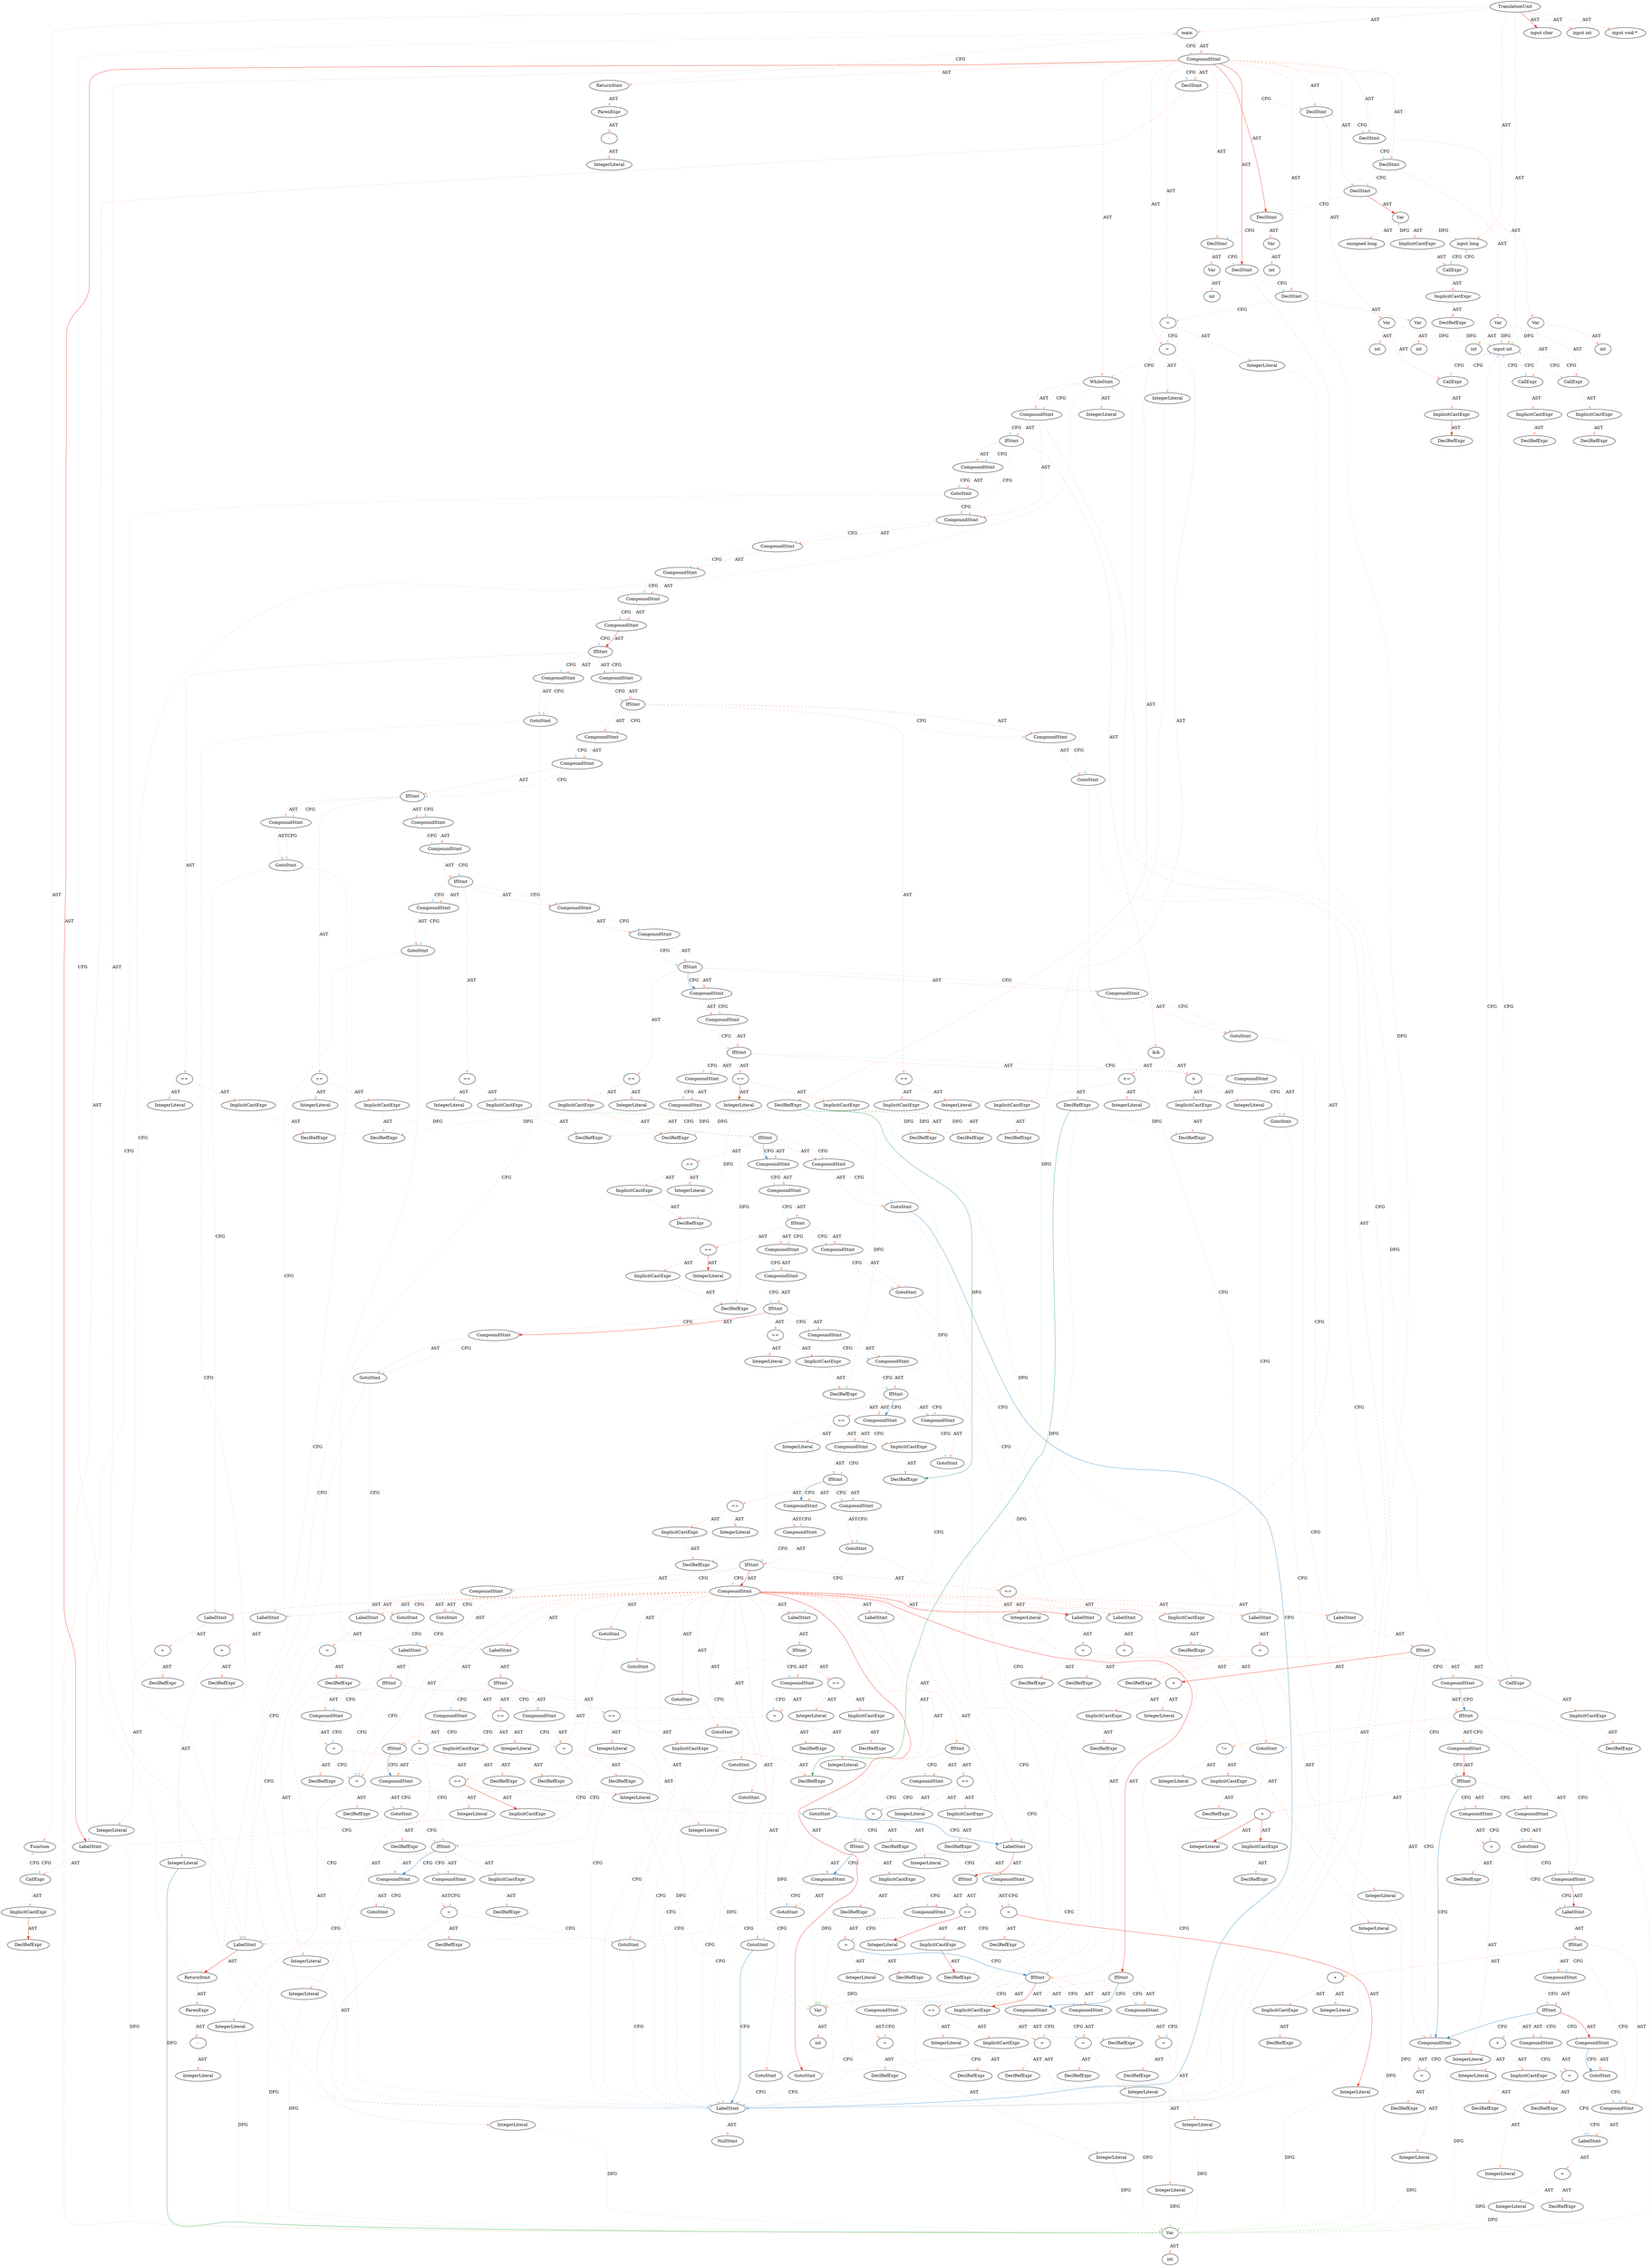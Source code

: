 digraph "" {
	node [label="\N"];
	0	[label=TranslationUnit];
	1	[label=Function];
	0 -> 1	[key=0,
		color=3,
		colorscheme=reds8,
		label=AST,
		style=dashed];
	2	[label="input char "];
	0 -> 2	[key=0,
		color=6,
		colorscheme=reds8,
		label=AST,
		style=solid];
	3	[label="input int "];
	0 -> 3	[key=0,
		color=3,
		colorscheme=reds8,
		label=AST,
		style=dashed];
	4	[label="input long "];
	0 -> 4	[key=0,
		color=3,
		colorscheme=reds8,
		label=AST,
		style=dashed];
	5	[label="input void * "];
	0 -> 5	[key=0,
		color=3,
		colorscheme=reds8,
		label=AST,
		style=dashed];
	6	[label="input int "];
	0 -> 6	[key=0,
		color=3,
		colorscheme=reds8,
		label=AST,
		style=dashed];
	7	[label=main];
	0 -> 7	[key=0,
		color=3,
		colorscheme=reds8,
		label=AST,
		style=dashed];
	386	[label=CallExpr];
	1 -> 386	[key=0,
		color=3,
		colorscheme=blues8,
		label=CFG,
		style=dashed];
	34	[label=CallExpr];
	4 -> 34	[key=0,
		color=3,
		colorscheme=blues8,
		label=CFG,
		style=dashed];
	15	[label=CallExpr];
	6 -> 15	[key=0,
		color=3,
		colorscheme=blues8,
		label=CFG,
		style=dashed];
	21	[label=CallExpr];
	6 -> 21	[key=0,
		color=3,
		colorscheme=blues8,
		label=CFG,
		style=dashed];
	27	[label=CallExpr];
	6 -> 27	[key=0,
		color=3,
		colorscheme=blues8,
		label=CFG,
		style=dashed];
	289	[label=CallExpr];
	6 -> 289	[key=0,
		color=3,
		colorscheme=blues8,
		label=CFG,
		style=dashed];
	8	[label=CompoundStmt];
	7 -> 8	[key=0,
		color=3,
		colorscheme=reds8,
		label=AST,
		style=dashed];
	7 -> 8	[key=1,
		color=3,
		colorscheme=blues8,
		label=CFG,
		style=dashed];
	9	[label=DeclStmt];
	8 -> 9	[key=0,
		color=3,
		colorscheme=reds8,
		label=AST,
		style=dashed];
	8 -> 9	[key=1,
		color=3,
		colorscheme=blues8,
		label=CFG,
		style=dashed];
	12	[label=DeclStmt];
	8 -> 12	[key=0,
		color=3,
		colorscheme=reds8,
		label=AST,
		style=dashed];
	18	[label=DeclStmt];
	8 -> 18	[key=0,
		color=3,
		colorscheme=reds8,
		label=AST,
		style=dashed];
	24	[label=DeclStmt];
	8 -> 24	[key=0,
		color=3,
		colorscheme=reds8,
		label=AST,
		style=dashed];
	30	[label=DeclStmt];
	8 -> 30	[key=0,
		color=3,
		colorscheme=reds8,
		label=AST,
		style=dashed];
	37	[label=DeclStmt];
	8 -> 37	[key=0,
		color=6,
		colorscheme=reds8,
		label=AST,
		style=solid];
	40	[label=DeclStmt];
	8 -> 40	[key=0,
		color=3,
		colorscheme=reds8,
		label=AST,
		style=dashed];
	43	[label=DeclStmt];
	8 -> 43	[key=0,
		color=6,
		colorscheme=reds8,
		label=AST,
		style=solid];
	46	[label=DeclStmt];
	8 -> 46	[key=0,
		color=3,
		colorscheme=reds8,
		label=AST,
		style=dashed];
	49	[label="="];
	8 -> 49	[key=0,
		color=3,
		colorscheme=reds8,
		label=AST,
		style=dashed];
	52	[label="="];
	8 -> 52	[key=0,
		color=3,
		colorscheme=reds8,
		label=AST,
		style=dashed];
	55	[label=WhileStmt];
	8 -> 55	[key=0,
		color=3,
		colorscheme=reds8,
		label=AST,
		style=dashed];
	380	[label=LabelStmt];
	8 -> 380	[key=0,
		color=3,
		colorscheme=reds8,
		label=AST,
		style=dashed];
	385	[label=LabelStmt];
	8 -> 385	[key=0,
		color=6,
		colorscheme=reds8,
		label=AST,
		style=solid];
	389	[label=ReturnStmt];
	8 -> 389	[key=0,
		color=3,
		colorscheme=reds8,
		label=AST,
		style=dashed];
	10	[label=Var];
	9 -> 10	[key=0,
		color=3,
		colorscheme=reds8,
		label=AST,
		style=dashed];
	9 -> 12	[key=0,
		color=3,
		colorscheme=blues8,
		label=CFG,
		style=dashed];
	11	[label=int];
	10 -> 11	[key=0,
		color=3,
		colorscheme=reds8,
		label=AST,
		style=dashed];
	13	[label=Var];
	12 -> 13	[key=0,
		color=3,
		colorscheme=reds8,
		label=AST,
		style=dashed];
	12 -> 18	[key=0,
		color=3,
		colorscheme=blues8,
		label=CFG,
		style=dashed];
	208	[label=DeclRefExpr];
	12 -> 208	[key=0,
		color=3,
		colorscheme=greens8,
		label=DFG,
		style=dashed];
	13 -> 6	[key=0,
		color=3,
		colorscheme=greens8,
		label=DFG,
		style=dashed];
	14	[label=int];
	13 -> 14	[key=0,
		color=3,
		colorscheme=reds8,
		label=AST,
		style=dashed];
	13 -> 15	[key=0,
		color=3,
		colorscheme=reds8,
		label=AST,
		style=dashed];
	15 -> 6	[key=0,
		color=3,
		colorscheme=blues8,
		label=CFG,
		style=dashed];
	16	[label=ImplicitCastExpr];
	15 -> 16	[key=0,
		color=3,
		colorscheme=reds8,
		label=AST,
		style=dashed];
	17	[label=DeclRefExpr];
	16 -> 17	[key=0,
		color=6,
		colorscheme=reds8,
		label=AST,
		style=solid];
	19	[label=Var];
	18 -> 19	[key=0,
		color=3,
		colorscheme=reds8,
		label=AST,
		style=dashed];
	18 -> 24	[key=0,
		color=3,
		colorscheme=blues8,
		label=CFG,
		style=dashed];
	19 -> 6	[key=0,
		color=3,
		colorscheme=greens8,
		label=DFG,
		style=dashed];
	20	[label=int];
	19 -> 20	[key=0,
		color=3,
		colorscheme=reds8,
		label=AST,
		style=dashed];
	19 -> 21	[key=0,
		color=3,
		colorscheme=reds8,
		label=AST,
		style=dashed];
	21 -> 6	[key=0,
		color=3,
		colorscheme=blues8,
		label=CFG,
		style=dashed];
	22	[label=ImplicitCastExpr];
	21 -> 22	[key=0,
		color=3,
		colorscheme=reds8,
		label=AST,
		style=dashed];
	23	[label=DeclRefExpr];
	22 -> 23	[key=0,
		color=3,
		colorscheme=reds8,
		label=AST,
		style=dashed];
	25	[label=Var];
	24 -> 25	[key=0,
		color=3,
		colorscheme=reds8,
		label=AST,
		style=dashed];
	24 -> 30	[key=0,
		color=3,
		colorscheme=blues8,
		label=CFG,
		style=dashed];
	25 -> 6	[key=0,
		color=3,
		colorscheme=greens8,
		label=DFG,
		style=dashed];
	26	[label=int];
	25 -> 26	[key=0,
		color=3,
		colorscheme=reds8,
		label=AST,
		style=dashed];
	25 -> 27	[key=0,
		color=3,
		colorscheme=reds8,
		label=AST,
		style=dashed];
	27 -> 6	[key=0,
		color=3,
		colorscheme=blues8,
		label=CFG,
		style=dashed];
	28	[label=ImplicitCastExpr];
	27 -> 28	[key=0,
		color=3,
		colorscheme=reds8,
		label=AST,
		style=dashed];
	29	[label=DeclRefExpr];
	28 -> 29	[key=0,
		color=3,
		colorscheme=reds8,
		label=AST,
		style=dashed];
	31	[label=Var];
	30 -> 31	[key=0,
		color=6,
		colorscheme=reds8,
		label=AST,
		style=solid];
	30 -> 37	[key=0,
		color=3,
		colorscheme=blues8,
		label=CFG,
		style=dashed];
	31 -> 4	[key=0,
		color=3,
		colorscheme=greens8,
		label=DFG,
		style=dashed];
	32	[label="unsigned long"];
	31 -> 32	[key=0,
		color=3,
		colorscheme=reds8,
		label=AST,
		style=dashed];
	33	[label=ImplicitCastExpr];
	31 -> 33	[key=0,
		color=3,
		colorscheme=reds8,
		label=AST,
		style=dashed];
	33 -> 31	[key=0,
		color=3,
		colorscheme=greens8,
		label=DFG,
		style=dashed];
	33 -> 34	[key=0,
		color=3,
		colorscheme=reds8,
		label=AST,
		style=dashed];
	34 -> 4	[key=0,
		color=3,
		colorscheme=blues8,
		label=CFG,
		style=dashed];
	35	[label=ImplicitCastExpr];
	34 -> 35	[key=0,
		color=3,
		colorscheme=reds8,
		label=AST,
		style=dashed];
	36	[label=DeclRefExpr];
	35 -> 36	[key=0,
		color=3,
		colorscheme=reds8,
		label=AST,
		style=dashed];
	38	[label=Var];
	37 -> 38	[key=0,
		color=3,
		colorscheme=reds8,
		label=AST,
		style=dashed];
	37 -> 40	[key=0,
		color=3,
		colorscheme=blues8,
		label=CFG,
		style=dashed];
	39	[label=int];
	38 -> 39	[key=0,
		color=3,
		colorscheme=reds8,
		label=AST,
		style=dashed];
	41	[label=Var];
	40 -> 41	[key=0,
		color=3,
		colorscheme=reds8,
		label=AST,
		style=dashed];
	40 -> 43	[key=0,
		color=3,
		colorscheme=blues8,
		label=CFG,
		style=dashed];
	42	[label=int];
	41 -> 42	[key=0,
		color=3,
		colorscheme=reds8,
		label=AST,
		style=dashed];
	44	[label=Var];
	43 -> 44	[key=0,
		color=3,
		colorscheme=reds8,
		label=AST,
		style=dashed];
	43 -> 46	[key=0,
		color=3,
		colorscheme=blues8,
		label=CFG,
		style=dashed];
	45	[label=int];
	44 -> 45	[key=0,
		color=3,
		colorscheme=reds8,
		label=AST,
		style=dashed];
	47	[label=Var];
	46 -> 47	[key=0,
		color=3,
		colorscheme=reds8,
		label=AST,
		style=dashed];
	46 -> 49	[key=0,
		color=3,
		colorscheme=blues8,
		label=CFG,
		style=dashed];
	47 -> 6	[key=0,
		color=3,
		colorscheme=greens8,
		label=DFG,
		style=dashed];
	48	[label=int];
	47 -> 48	[key=0,
		color=3,
		colorscheme=reds8,
		label=AST,
		style=dashed];
	50	[label=DeclRefExpr];
	49 -> 50	[key=0,
		color=3,
		colorscheme=reds8,
		label=AST,
		style=dashed];
	51	[label=IntegerLiteral];
	49 -> 51	[key=0,
		color=3,
		colorscheme=reds8,
		label=AST,
		style=dashed];
	49 -> 52	[key=0,
		color=3,
		colorscheme=blues8,
		label=CFG,
		style=dashed];
	62	[label=DeclRefExpr];
	50 -> 62	[key=0,
		color=3,
		colorscheme=greens8,
		label=DFG,
		style=dashed];
	78	[label=DeclRefExpr];
	50 -> 78	[key=0,
		color=3,
		colorscheme=greens8,
		label=DFG,
		style=dashed];
	86	[label=DeclRefExpr];
	50 -> 86	[key=0,
		color=3,
		colorscheme=greens8,
		label=DFG,
		style=dashed];
	95	[label=DeclRefExpr];
	50 -> 95	[key=0,
		color=3,
		colorscheme=greens8,
		label=DFG,
		style=dashed];
	104	[label=DeclRefExpr];
	50 -> 104	[key=0,
		color=3,
		colorscheme=greens8,
		label=DFG,
		style=dashed];
	113	[label=DeclRefExpr];
	50 -> 113	[key=0,
		color=3,
		colorscheme=greens8,
		label=DFG,
		style=dashed];
	122	[label=DeclRefExpr];
	50 -> 122	[key=0,
		color=3,
		colorscheme=greens8,
		label=DFG,
		style=dashed];
	131	[label=DeclRefExpr];
	50 -> 131	[key=0,
		color=3,
		colorscheme=greens8,
		label=DFG,
		style=dashed];
	140	[label=DeclRefExpr];
	50 -> 140	[key=0,
		color=3,
		colorscheme=greens8,
		label=DFG,
		style=dashed];
	149	[label=DeclRefExpr];
	50 -> 149	[key=0,
		color=3,
		colorscheme=greens8,
		label=DFG,
		style=dashed];
	158	[label=DeclRefExpr];
	50 -> 158	[key=0,
		color=6,
		colorscheme=greens8,
		label=DFG,
		style=solid];
	167	[label=DeclRefExpr];
	50 -> 167	[key=0,
		color=3,
		colorscheme=greens8,
		label=DFG,
		style=dashed];
	176	[label=DeclRefExpr];
	50 -> 176	[key=0,
		color=3,
		colorscheme=greens8,
		label=DFG,
		style=dashed];
	51 -> 10	[key=0,
		color=3,
		colorscheme=greens8,
		label=DFG,
		style=dashed];
	53	[label=DeclRefExpr];
	52 -> 53	[key=0,
		color=3,
		colorscheme=reds8,
		label=AST,
		style=dashed];
	54	[label=IntegerLiteral];
	52 -> 54	[key=0,
		color=3,
		colorscheme=reds8,
		label=AST,
		style=dashed];
	52 -> 55	[key=0,
		color=3,
		colorscheme=blues8,
		label=CFG,
		style=dashed];
	66	[label=DeclRefExpr];
	53 -> 66	[key=0,
		color=3,
		colorscheme=greens8,
		label=DFG,
		style=dashed];
	186	[label=DeclRefExpr];
	53 -> 186	[key=0,
		color=6,
		colorscheme=greens8,
		label=DFG,
		style=solid];
	200	[label=DeclRefExpr];
	53 -> 200	[key=0,
		color=3,
		colorscheme=greens8,
		label=DFG,
		style=dashed];
	54 -> 44	[key=0,
		color=3,
		colorscheme=greens8,
		label=DFG,
		style=dashed];
	56	[label=IntegerLiteral];
	55 -> 56	[key=0,
		color=3,
		colorscheme=reds8,
		label=AST,
		style=dashed];
	57	[label=CompoundStmt];
	55 -> 57	[key=0,
		color=3,
		colorscheme=reds8,
		label=AST,
		style=dashed];
	55 -> 57	[key=1,
		color=3,
		colorscheme=blues8,
		label=CFG,
		style=dashed];
	55 -> 380	[key=0,
		color=3,
		colorscheme=blues8,
		label=CFG,
		style=dashed];
	58	[label=IfStmt];
	57 -> 58	[key=0,
		color=3,
		colorscheme=reds8,
		label=AST,
		style=dashed];
	57 -> 58	[key=1,
		color=3,
		colorscheme=blues8,
		label=CFG,
		style=dashed];
	70	[label=CompoundStmt];
	57 -> 70	[key=0,
		color=3,
		colorscheme=reds8,
		label=AST,
		style=dashed];
	378	[label=LabelStmt];
	57 -> 378	[key=0,
		color=3,
		colorscheme=reds8,
		label=AST,
		style=dashed];
	59	[label="&&"];
	58 -> 59	[key=0,
		color=3,
		colorscheme=reds8,
		label=AST,
		style=dashed];
	68	[label=CompoundStmt];
	58 -> 68	[key=0,
		color=3,
		colorscheme=reds8,
		label=AST,
		style=dashed];
	58 -> 68	[key=1,
		color=3,
		colorscheme=blues8,
		label=CFG,
		style=dashed];
	58 -> 70	[key=0,
		color=3,
		colorscheme=blues8,
		label=CFG,
		style=dashed];
	60	[label="<="];
	59 -> 60	[key=0,
		color=3,
		colorscheme=reds8,
		label=AST,
		style=dashed];
	64	[label=">"];
	59 -> 64	[key=0,
		color=3,
		colorscheme=reds8,
		label=AST,
		style=dashed];
	61	[label=ImplicitCastExpr];
	60 -> 61	[key=0,
		color=3,
		colorscheme=reds8,
		label=AST,
		style=dashed];
	63	[label=IntegerLiteral];
	60 -> 63	[key=0,
		color=3,
		colorscheme=reds8,
		label=AST,
		style=dashed];
	61 -> 62	[key=0,
		color=3,
		colorscheme=reds8,
		label=AST,
		style=dashed];
	65	[label=ImplicitCastExpr];
	64 -> 65	[key=0,
		color=3,
		colorscheme=reds8,
		label=AST,
		style=dashed];
	67	[label=IntegerLiteral];
	64 -> 67	[key=0,
		color=3,
		colorscheme=reds8,
		label=AST,
		style=dashed];
	65 -> 66	[key=0,
		color=3,
		colorscheme=reds8,
		label=AST,
		style=dashed];
	69	[label=GotoStmt];
	68 -> 69	[key=0,
		color=3,
		colorscheme=reds8,
		label=AST,
		style=dashed];
	68 -> 69	[key=1,
		color=3,
		colorscheme=blues8,
		label=CFG,
		style=dashed];
	69 -> 70	[key=0,
		color=3,
		colorscheme=blues8,
		label=CFG,
		style=dashed];
	69 -> 385	[key=0,
		color=3,
		colorscheme=blues8,
		label=CFG,
		style=dashed];
	71	[label=CompoundStmt];
	70 -> 71	[key=0,
		color=3,
		colorscheme=reds8,
		label=AST,
		style=dashed];
	70 -> 71	[key=1,
		color=3,
		colorscheme=blues8,
		label=CFG,
		style=dashed];
	72	[label=CompoundStmt];
	71 -> 72	[key=0,
		color=3,
		colorscheme=reds8,
		label=AST,
		style=dashed];
	71 -> 72	[key=1,
		color=3,
		colorscheme=blues8,
		label=CFG,
		style=dashed];
	73	[label=CompoundStmt];
	72 -> 73	[key=0,
		color=3,
		colorscheme=reds8,
		label=AST,
		style=dashed];
	72 -> 73	[key=1,
		color=3,
		colorscheme=blues8,
		label=CFG,
		style=dashed];
	74	[label=CompoundStmt];
	73 -> 74	[key=0,
		color=3,
		colorscheme=reds8,
		label=AST,
		style=dashed];
	73 -> 74	[key=1,
		color=3,
		colorscheme=blues8,
		label=CFG,
		style=dashed];
	75	[label=IfStmt];
	74 -> 75	[key=0,
		color=6,
		colorscheme=reds8,
		label=AST,
		style=solid];
	74 -> 75	[key=1,
		color=3,
		colorscheme=blues8,
		label=CFG,
		style=dashed];
	76	[label="=="];
	75 -> 76	[key=0,
		color=3,
		colorscheme=reds8,
		label=AST,
		style=dashed];
	80	[label=CompoundStmt];
	75 -> 80	[key=0,
		color=3,
		colorscheme=reds8,
		label=AST,
		style=dashed];
	75 -> 80	[key=1,
		color=3,
		colorscheme=blues8,
		label=CFG,
		style=dashed];
	82	[label=CompoundStmt];
	75 -> 82	[key=0,
		color=3,
		colorscheme=reds8,
		label=AST,
		style=dashed];
	75 -> 82	[key=1,
		color=3,
		colorscheme=blues8,
		label=CFG,
		style=dashed];
	77	[label=ImplicitCastExpr];
	76 -> 77	[key=0,
		color=3,
		colorscheme=reds8,
		label=AST,
		style=dashed];
	79	[label=IntegerLiteral];
	76 -> 79	[key=0,
		color=3,
		colorscheme=reds8,
		label=AST,
		style=dashed];
	77 -> 78	[key=0,
		color=3,
		colorscheme=reds8,
		label=AST,
		style=dashed];
	81	[label=GotoStmt];
	80 -> 81	[key=0,
		color=3,
		colorscheme=reds8,
		label=AST,
		style=dashed];
	80 -> 81	[key=1,
		color=3,
		colorscheme=blues8,
		label=CFG,
		style=dashed];
	182	[label=LabelStmt];
	81 -> 182	[key=0,
		color=3,
		colorscheme=blues8,
		label=CFG,
		style=dashed];
	81 -> 378	[key=0,
		color=3,
		colorscheme=blues8,
		label=CFG,
		style=dashed];
	83	[label=IfStmt];
	82 -> 83	[key=0,
		color=3,
		colorscheme=reds8,
		label=AST,
		style=dashed];
	82 -> 83	[key=1,
		color=3,
		colorscheme=blues8,
		label=CFG,
		style=dashed];
	84	[label="=="];
	83 -> 84	[key=0,
		color=3,
		colorscheme=reds8,
		label=AST,
		style=dashed];
	88	[label=CompoundStmt];
	83 -> 88	[key=0,
		color=3,
		colorscheme=reds8,
		label=AST,
		style=dashed];
	83 -> 88	[key=1,
		color=3,
		colorscheme=blues8,
		label=CFG,
		style=dashed];
	90	[label=CompoundStmt];
	83 -> 90	[key=0,
		color=3,
		colorscheme=reds8,
		label=AST,
		style=dashed];
	83 -> 90	[key=1,
		color=3,
		colorscheme=blues8,
		label=CFG,
		style=dashed];
	85	[label=ImplicitCastExpr];
	84 -> 85	[key=0,
		color=3,
		colorscheme=reds8,
		label=AST,
		style=dashed];
	87	[label=IntegerLiteral];
	84 -> 87	[key=0,
		color=3,
		colorscheme=reds8,
		label=AST,
		style=dashed];
	85 -> 86	[key=0,
		color=3,
		colorscheme=reds8,
		label=AST,
		style=dashed];
	89	[label=GotoStmt];
	88 -> 89	[key=0,
		color=3,
		colorscheme=reds8,
		label=AST,
		style=dashed];
	88 -> 89	[key=1,
		color=3,
		colorscheme=blues8,
		label=CFG,
		style=dashed];
	196	[label=LabelStmt];
	89 -> 196	[key=0,
		color=3,
		colorscheme=blues8,
		label=CFG,
		style=dashed];
	89 -> 378	[key=0,
		color=3,
		colorscheme=blues8,
		label=CFG,
		style=dashed];
	91	[label=CompoundStmt];
	90 -> 91	[key=0,
		color=3,
		colorscheme=reds8,
		label=AST,
		style=dashed];
	90 -> 91	[key=1,
		color=3,
		colorscheme=blues8,
		label=CFG,
		style=dashed];
	92	[label=IfStmt];
	91 -> 92	[key=0,
		color=3,
		colorscheme=reds8,
		label=AST,
		style=dashed];
	91 -> 92	[key=1,
		color=3,
		colorscheme=blues8,
		label=CFG,
		style=dashed];
	93	[label="=="];
	92 -> 93	[key=0,
		color=3,
		colorscheme=reds8,
		label=AST,
		style=dashed];
	97	[label=CompoundStmt];
	92 -> 97	[key=0,
		color=3,
		colorscheme=reds8,
		label=AST,
		style=dashed];
	92 -> 97	[key=1,
		color=3,
		colorscheme=blues8,
		label=CFG,
		style=dashed];
	99	[label=CompoundStmt];
	92 -> 99	[key=0,
		color=3,
		colorscheme=reds8,
		label=AST,
		style=dashed];
	92 -> 99	[key=1,
		color=3,
		colorscheme=blues8,
		label=CFG,
		style=dashed];
	94	[label=ImplicitCastExpr];
	93 -> 94	[key=0,
		color=3,
		colorscheme=reds8,
		label=AST,
		style=dashed];
	96	[label=IntegerLiteral];
	93 -> 96	[key=0,
		color=3,
		colorscheme=reds8,
		label=AST,
		style=dashed];
	94 -> 95	[key=0,
		color=3,
		colorscheme=reds8,
		label=AST,
		style=dashed];
	98	[label=GotoStmt];
	97 -> 98	[key=0,
		color=3,
		colorscheme=reds8,
		label=AST,
		style=dashed];
	97 -> 98	[key=1,
		color=3,
		colorscheme=blues8,
		label=CFG,
		style=dashed];
	218	[label=LabelStmt];
	98 -> 218	[key=0,
		color=3,
		colorscheme=blues8,
		label=CFG,
		style=dashed];
	98 -> 378	[key=0,
		color=3,
		colorscheme=blues8,
		label=CFG,
		style=dashed];
	100	[label=CompoundStmt];
	99 -> 100	[key=0,
		color=3,
		colorscheme=reds8,
		label=AST,
		style=dashed];
	99 -> 100	[key=1,
		color=3,
		colorscheme=blues8,
		label=CFG,
		style=dashed];
	101	[label=IfStmt];
	100 -> 101	[key=0,
		color=3,
		colorscheme=reds8,
		label=AST,
		style=dashed];
	100 -> 101	[key=1,
		color=3,
		colorscheme=blues8,
		label=CFG,
		style=dashed];
	102	[label="=="];
	101 -> 102	[key=0,
		color=3,
		colorscheme=reds8,
		label=AST,
		style=dashed];
	106	[label=CompoundStmt];
	101 -> 106	[key=0,
		color=3,
		colorscheme=reds8,
		label=AST,
		style=dashed];
	101 -> 106	[key=1,
		color=3,
		colorscheme=blues8,
		label=CFG,
		style=dashed];
	108	[label=CompoundStmt];
	101 -> 108	[key=0,
		color=3,
		colorscheme=reds8,
		label=AST,
		style=dashed];
	101 -> 108	[key=1,
		color=3,
		colorscheme=blues8,
		label=CFG,
		style=dashed];
	103	[label=ImplicitCastExpr];
	102 -> 103	[key=0,
		color=3,
		colorscheme=reds8,
		label=AST,
		style=dashed];
	105	[label=IntegerLiteral];
	102 -> 105	[key=0,
		color=3,
		colorscheme=reds8,
		label=AST,
		style=dashed];
	103 -> 104	[key=0,
		color=3,
		colorscheme=reds8,
		label=AST,
		style=dashed];
	107	[label=GotoStmt];
	106 -> 107	[key=0,
		color=3,
		colorscheme=reds8,
		label=AST,
		style=dashed];
	106 -> 107	[key=1,
		color=3,
		colorscheme=blues8,
		label=CFG,
		style=dashed];
	223	[label=LabelStmt];
	107 -> 223	[key=0,
		color=3,
		colorscheme=blues8,
		label=CFG,
		style=dashed];
	107 -> 378	[key=0,
		color=3,
		colorscheme=blues8,
		label=CFG,
		style=dashed];
	109	[label=CompoundStmt];
	108 -> 109	[key=0,
		color=3,
		colorscheme=reds8,
		label=AST,
		style=dashed];
	108 -> 109	[key=1,
		color=3,
		colorscheme=blues8,
		label=CFG,
		style=dashed];
	110	[label=IfStmt];
	109 -> 110	[key=0,
		color=3,
		colorscheme=reds8,
		label=AST,
		style=dashed];
	109 -> 110	[key=1,
		color=3,
		colorscheme=blues8,
		label=CFG,
		style=dashed];
	111	[label="=="];
	110 -> 111	[key=0,
		color=3,
		colorscheme=reds8,
		label=AST,
		style=dashed];
	115	[label=CompoundStmt];
	110 -> 115	[key=0,
		color=3,
		colorscheme=reds8,
		label=AST,
		style=dashed];
	110 -> 115	[key=1,
		color=3,
		colorscheme=blues8,
		label=CFG,
		style=dashed];
	117	[label=CompoundStmt];
	110 -> 117	[key=0,
		color=3,
		colorscheme=reds8,
		label=AST,
		style=dashed];
	110 -> 117	[key=1,
		color=6,
		colorscheme=blues8,
		label=CFG,
		style=solid];
	112	[label=ImplicitCastExpr];
	111 -> 112	[key=0,
		color=3,
		colorscheme=reds8,
		label=AST,
		style=dashed];
	114	[label=IntegerLiteral];
	111 -> 114	[key=0,
		color=3,
		colorscheme=reds8,
		label=AST,
		style=dashed];
	112 -> 113	[key=0,
		color=3,
		colorscheme=reds8,
		label=AST,
		style=dashed];
	116	[label=GotoStmt];
	115 -> 116	[key=0,
		color=3,
		colorscheme=reds8,
		label=AST,
		style=dashed];
	115 -> 116	[key=1,
		color=3,
		colorscheme=blues8,
		label=CFG,
		style=dashed];
	228	[label=LabelStmt];
	116 -> 228	[key=0,
		color=3,
		colorscheme=blues8,
		label=CFG,
		style=dashed];
	116 -> 378	[key=0,
		color=3,
		colorscheme=blues8,
		label=CFG,
		style=dashed];
	118	[label=CompoundStmt];
	117 -> 118	[key=0,
		color=3,
		colorscheme=reds8,
		label=AST,
		style=dashed];
	117 -> 118	[key=1,
		color=3,
		colorscheme=blues8,
		label=CFG,
		style=dashed];
	119	[label=IfStmt];
	118 -> 119	[key=0,
		color=3,
		colorscheme=reds8,
		label=AST,
		style=dashed];
	118 -> 119	[key=1,
		color=3,
		colorscheme=blues8,
		label=CFG,
		style=dashed];
	120	[label="=="];
	119 -> 120	[key=0,
		color=3,
		colorscheme=reds8,
		label=AST,
		style=dashed];
	124	[label=CompoundStmt];
	119 -> 124	[key=0,
		color=3,
		colorscheme=reds8,
		label=AST,
		style=dashed];
	119 -> 124	[key=1,
		color=3,
		colorscheme=blues8,
		label=CFG,
		style=dashed];
	126	[label=CompoundStmt];
	119 -> 126	[key=0,
		color=3,
		colorscheme=reds8,
		label=AST,
		style=dashed];
	119 -> 126	[key=1,
		color=3,
		colorscheme=blues8,
		label=CFG,
		style=dashed];
	121	[label=ImplicitCastExpr];
	120 -> 121	[key=0,
		color=3,
		colorscheme=reds8,
		label=AST,
		style=dashed];
	123	[label=IntegerLiteral];
	120 -> 123	[key=0,
		color=6,
		colorscheme=reds8,
		label=AST,
		style=solid];
	121 -> 122	[key=0,
		color=3,
		colorscheme=reds8,
		label=AST,
		style=dashed];
	125	[label=GotoStmt];
	124 -> 125	[key=0,
		color=3,
		colorscheme=reds8,
		label=AST,
		style=dashed];
	124 -> 125	[key=1,
		color=3,
		colorscheme=blues8,
		label=CFG,
		style=dashed];
	281	[label=LabelStmt];
	125 -> 281	[key=0,
		color=3,
		colorscheme=blues8,
		label=CFG,
		style=dashed];
	125 -> 378	[key=0,
		color=3,
		colorscheme=blues8,
		label=CFG,
		style=dashed];
	127	[label=CompoundStmt];
	126 -> 127	[key=0,
		color=3,
		colorscheme=reds8,
		label=AST,
		style=dashed];
	126 -> 127	[key=1,
		color=3,
		colorscheme=blues8,
		label=CFG,
		style=dashed];
	128	[label=IfStmt];
	127 -> 128	[key=0,
		color=3,
		colorscheme=reds8,
		label=AST,
		style=dashed];
	127 -> 128	[key=1,
		color=3,
		colorscheme=blues8,
		label=CFG,
		style=dashed];
	129	[label="=="];
	128 -> 129	[key=0,
		color=3,
		colorscheme=reds8,
		label=AST,
		style=dashed];
	133	[label=CompoundStmt];
	128 -> 133	[key=0,
		color=3,
		colorscheme=reds8,
		label=AST,
		style=dashed];
	128 -> 133	[key=1,
		color=3,
		colorscheme=blues8,
		label=CFG,
		style=dashed];
	135	[label=CompoundStmt];
	128 -> 135	[key=0,
		color=3,
		colorscheme=reds8,
		label=AST,
		style=dashed];
	128 -> 135	[key=1,
		color=6,
		colorscheme=blues8,
		label=CFG,
		style=solid];
	130	[label=ImplicitCastExpr];
	129 -> 130	[key=0,
		color=3,
		colorscheme=reds8,
		label=AST,
		style=dashed];
	132	[label=IntegerLiteral];
	129 -> 132	[key=0,
		color=3,
		colorscheme=reds8,
		label=AST,
		style=dashed];
	130 -> 131	[key=0,
		color=3,
		colorscheme=reds8,
		label=AST,
		style=dashed];
	134	[label=GotoStmt];
	133 -> 134	[key=0,
		color=3,
		colorscheme=reds8,
		label=AST,
		style=dashed];
	133 -> 134	[key=1,
		color=3,
		colorscheme=blues8,
		label=CFG,
		style=dashed];
	286	[label=LabelStmt];
	134 -> 286	[key=0,
		color=3,
		colorscheme=blues8,
		label=CFG,
		style=dashed];
	134 -> 378	[key=0,
		color=6,
		colorscheme=blues8,
		label=CFG,
		style=solid];
	136	[label=CompoundStmt];
	135 -> 136	[key=0,
		color=3,
		colorscheme=reds8,
		label=AST,
		style=dashed];
	135 -> 136	[key=1,
		color=3,
		colorscheme=blues8,
		label=CFG,
		style=dashed];
	137	[label=IfStmt];
	136 -> 137	[key=0,
		color=3,
		colorscheme=reds8,
		label=AST,
		style=dashed];
	136 -> 137	[key=1,
		color=3,
		colorscheme=blues8,
		label=CFG,
		style=dashed];
	138	[label="=="];
	137 -> 138	[key=0,
		color=3,
		colorscheme=reds8,
		label=AST,
		style=dashed];
	142	[label=CompoundStmt];
	137 -> 142	[key=0,
		color=3,
		colorscheme=reds8,
		label=AST,
		style=dashed];
	137 -> 142	[key=1,
		color=3,
		colorscheme=blues8,
		label=CFG,
		style=dashed];
	144	[label=CompoundStmt];
	137 -> 144	[key=0,
		color=3,
		colorscheme=reds8,
		label=AST,
		style=dashed];
	137 -> 144	[key=1,
		color=3,
		colorscheme=blues8,
		label=CFG,
		style=dashed];
	139	[label=ImplicitCastExpr];
	138 -> 139	[key=0,
		color=3,
		colorscheme=reds8,
		label=AST,
		style=dashed];
	141	[label=IntegerLiteral];
	138 -> 141	[key=0,
		color=6,
		colorscheme=reds8,
		label=AST,
		style=solid];
	139 -> 140	[key=0,
		color=3,
		colorscheme=reds8,
		label=AST,
		style=dashed];
	143	[label=GotoStmt];
	142 -> 143	[key=0,
		color=3,
		colorscheme=reds8,
		label=AST,
		style=dashed];
	142 -> 143	[key=1,
		color=3,
		colorscheme=blues8,
		label=CFG,
		style=dashed];
	306	[label=LabelStmt];
	143 -> 306	[key=0,
		color=3,
		colorscheme=blues8,
		label=CFG,
		style=dashed];
	143 -> 378	[key=0,
		color=3,
		colorscheme=blues8,
		label=CFG,
		style=dashed];
	145	[label=CompoundStmt];
	144 -> 145	[key=0,
		color=3,
		colorscheme=reds8,
		label=AST,
		style=dashed];
	144 -> 145	[key=1,
		color=3,
		colorscheme=blues8,
		label=CFG,
		style=dashed];
	146	[label=IfStmt];
	145 -> 146	[key=0,
		color=3,
		colorscheme=reds8,
		label=AST,
		style=dashed];
	145 -> 146	[key=1,
		color=3,
		colorscheme=blues8,
		label=CFG,
		style=dashed];
	147	[label="=="];
	146 -> 147	[key=0,
		color=3,
		colorscheme=reds8,
		label=AST,
		style=dashed];
	151	[label=CompoundStmt];
	146 -> 151	[key=0,
		color=6,
		colorscheme=reds8,
		label=AST,
		style=solid];
	146 -> 151	[key=1,
		color=3,
		colorscheme=blues8,
		label=CFG,
		style=dashed];
	153	[label=CompoundStmt];
	146 -> 153	[key=0,
		color=3,
		colorscheme=reds8,
		label=AST,
		style=dashed];
	146 -> 153	[key=1,
		color=3,
		colorscheme=blues8,
		label=CFG,
		style=dashed];
	148	[label=ImplicitCastExpr];
	147 -> 148	[key=0,
		color=3,
		colorscheme=reds8,
		label=AST,
		style=dashed];
	150	[label=IntegerLiteral];
	147 -> 150	[key=0,
		color=3,
		colorscheme=reds8,
		label=AST,
		style=dashed];
	148 -> 149	[key=0,
		color=3,
		colorscheme=reds8,
		label=AST,
		style=dashed];
	152	[label=GotoStmt];
	151 -> 152	[key=0,
		color=3,
		colorscheme=reds8,
		label=AST,
		style=dashed];
	151 -> 152	[key=1,
		color=3,
		colorscheme=blues8,
		label=CFG,
		style=dashed];
	311	[label=LabelStmt];
	152 -> 311	[key=0,
		color=3,
		colorscheme=blues8,
		label=CFG,
		style=dashed];
	152 -> 378	[key=0,
		color=3,
		colorscheme=blues8,
		label=CFG,
		style=dashed];
	154	[label=CompoundStmt];
	153 -> 154	[key=0,
		color=3,
		colorscheme=reds8,
		label=AST,
		style=dashed];
	153 -> 154	[key=1,
		color=3,
		colorscheme=blues8,
		label=CFG,
		style=dashed];
	155	[label=IfStmt];
	154 -> 155	[key=0,
		color=3,
		colorscheme=reds8,
		label=AST,
		style=dashed];
	154 -> 155	[key=1,
		color=3,
		colorscheme=blues8,
		label=CFG,
		style=dashed];
	156	[label="=="];
	155 -> 156	[key=0,
		color=3,
		colorscheme=reds8,
		label=AST,
		style=dashed];
	160	[label=CompoundStmt];
	155 -> 160	[key=0,
		color=3,
		colorscheme=reds8,
		label=AST,
		style=dashed];
	155 -> 160	[key=1,
		color=3,
		colorscheme=blues8,
		label=CFG,
		style=dashed];
	162	[label=CompoundStmt];
	155 -> 162	[key=0,
		color=3,
		colorscheme=reds8,
		label=AST,
		style=dashed];
	155 -> 162	[key=1,
		color=6,
		colorscheme=blues8,
		label=CFG,
		style=solid];
	157	[label=ImplicitCastExpr];
	156 -> 157	[key=0,
		color=3,
		colorscheme=reds8,
		label=AST,
		style=dashed];
	159	[label=IntegerLiteral];
	156 -> 159	[key=0,
		color=3,
		colorscheme=reds8,
		label=AST,
		style=dashed];
	157 -> 158	[key=0,
		color=3,
		colorscheme=reds8,
		label=AST,
		style=dashed];
	161	[label=GotoStmt];
	160 -> 161	[key=0,
		color=3,
		colorscheme=reds8,
		label=AST,
		style=dashed];
	160 -> 161	[key=1,
		color=3,
		colorscheme=blues8,
		label=CFG,
		style=dashed];
	316	[label=LabelStmt];
	161 -> 316	[key=0,
		color=3,
		colorscheme=blues8,
		label=CFG,
		style=dashed];
	161 -> 378	[key=0,
		color=3,
		colorscheme=blues8,
		label=CFG,
		style=dashed];
	163	[label=CompoundStmt];
	162 -> 163	[key=0,
		color=3,
		colorscheme=reds8,
		label=AST,
		style=dashed];
	162 -> 163	[key=1,
		color=3,
		colorscheme=blues8,
		label=CFG,
		style=dashed];
	164	[label=IfStmt];
	163 -> 164	[key=0,
		color=3,
		colorscheme=reds8,
		label=AST,
		style=dashed];
	163 -> 164	[key=1,
		color=3,
		colorscheme=blues8,
		label=CFG,
		style=dashed];
	165	[label="=="];
	164 -> 165	[key=0,
		color=3,
		colorscheme=reds8,
		label=AST,
		style=dashed];
	169	[label=CompoundStmt];
	164 -> 169	[key=0,
		color=3,
		colorscheme=reds8,
		label=AST,
		style=dashed];
	164 -> 169	[key=1,
		color=3,
		colorscheme=blues8,
		label=CFG,
		style=dashed];
	171	[label=CompoundStmt];
	164 -> 171	[key=0,
		color=3,
		colorscheme=reds8,
		label=AST,
		style=dashed];
	164 -> 171	[key=1,
		color=6,
		colorscheme=blues8,
		label=CFG,
		style=solid];
	166	[label=ImplicitCastExpr];
	165 -> 166	[key=0,
		color=3,
		colorscheme=reds8,
		label=AST,
		style=dashed];
	168	[label=IntegerLiteral];
	165 -> 168	[key=0,
		color=3,
		colorscheme=reds8,
		label=AST,
		style=dashed];
	166 -> 167	[key=0,
		color=3,
		colorscheme=reds8,
		label=AST,
		style=dashed];
	170	[label=GotoStmt];
	169 -> 170	[key=0,
		color=3,
		colorscheme=reds8,
		label=AST,
		style=dashed];
	169 -> 170	[key=1,
		color=3,
		colorscheme=blues8,
		label=CFG,
		style=dashed];
	336	[label=LabelStmt];
	170 -> 336	[key=0,
		color=3,
		colorscheme=blues8,
		label=CFG,
		style=dashed];
	170 -> 378	[key=0,
		color=3,
		colorscheme=blues8,
		label=CFG,
		style=dashed];
	172	[label=CompoundStmt];
	171 -> 172	[key=0,
		color=3,
		colorscheme=reds8,
		label=AST,
		style=dashed];
	171 -> 172	[key=1,
		color=3,
		colorscheme=blues8,
		label=CFG,
		style=dashed];
	173	[label=IfStmt];
	172 -> 173	[key=0,
		color=3,
		colorscheme=reds8,
		label=AST,
		style=dashed];
	172 -> 173	[key=1,
		color=3,
		colorscheme=blues8,
		label=CFG,
		style=dashed];
	174	[label="=="];
	173 -> 174	[key=0,
		color=3,
		colorscheme=reds8,
		label=AST,
		style=dashed];
	178	[label=CompoundStmt];
	173 -> 178	[key=0,
		color=3,
		colorscheme=reds8,
		label=AST,
		style=dashed];
	173 -> 178	[key=1,
		color=3,
		colorscheme=blues8,
		label=CFG,
		style=dashed];
	180	[label=CompoundStmt];
	173 -> 180	[key=0,
		color=6,
		colorscheme=reds8,
		label=AST,
		style=solid];
	173 -> 180	[key=1,
		color=3,
		colorscheme=blues8,
		label=CFG,
		style=dashed];
	175	[label=ImplicitCastExpr];
	174 -> 175	[key=0,
		color=3,
		colorscheme=reds8,
		label=AST,
		style=dashed];
	177	[label=IntegerLiteral];
	174 -> 177	[key=0,
		color=3,
		colorscheme=reds8,
		label=AST,
		style=dashed];
	175 -> 176	[key=0,
		color=3,
		colorscheme=reds8,
		label=AST,
		style=dashed];
	179	[label=GotoStmt];
	178 -> 179	[key=0,
		color=3,
		colorscheme=reds8,
		label=AST,
		style=dashed];
	178 -> 179	[key=1,
		color=3,
		colorscheme=blues8,
		label=CFG,
		style=dashed];
	350	[label=LabelStmt];
	179 -> 350	[key=0,
		color=3,
		colorscheme=blues8,
		label=CFG,
		style=dashed];
	179 -> 378	[key=0,
		color=3,
		colorscheme=blues8,
		label=CFG,
		style=dashed];
	181	[label=GotoStmt];
	180 -> 181	[key=0,
		color=3,
		colorscheme=reds8,
		label=AST,
		style=dashed];
	180 -> 181	[key=1,
		color=3,
		colorscheme=blues8,
		label=CFG,
		style=dashed];
	180 -> 182	[key=0,
		color=3,
		colorscheme=reds8,
		label=AST,
		style=dashed];
	192	[label="="];
	180 -> 192	[key=0,
		color=3,
		colorscheme=reds8,
		label=AST,
		style=dashed];
	195	[label=GotoStmt];
	180 -> 195	[key=0,
		color=3,
		colorscheme=reds8,
		label=AST,
		style=dashed];
	180 -> 196	[key=0,
		color=3,
		colorscheme=reds8,
		label=AST,
		style=dashed];
	206	[label=IfStmt];
	180 -> 206	[key=0,
		color=3,
		colorscheme=reds8,
		label=AST,
		style=dashed];
	217	[label=GotoStmt];
	180 -> 217	[key=0,
		color=3,
		colorscheme=reds8,
		label=AST,
		style=dashed];
	180 -> 218	[key=0,
		color=3,
		colorscheme=reds8,
		label=AST,
		style=dashed];
	222	[label=GotoStmt];
	180 -> 222	[key=0,
		color=3,
		colorscheme=reds8,
		label=AST,
		style=dashed];
	180 -> 223	[key=0,
		color=3,
		colorscheme=reds8,
		label=AST,
		style=dashed];
	227	[label=GotoStmt];
	180 -> 227	[key=0,
		color=3,
		colorscheme=reds8,
		label=AST,
		style=dashed];
	180 -> 228	[key=0,
		color=3,
		colorscheme=reds8,
		label=AST,
		style=dashed];
	280	[label=GotoStmt];
	180 -> 280	[key=0,
		color=3,
		colorscheme=reds8,
		label=AST,
		style=dashed];
	180 -> 281	[key=0,
		color=3,
		colorscheme=reds8,
		label=AST,
		style=dashed];
	285	[label=GotoStmt];
	180 -> 285	[key=0,
		color=3,
		colorscheme=reds8,
		label=AST,
		style=dashed];
	180 -> 286	[key=0,
		color=3,
		colorscheme=reds8,
		label=AST,
		style=dashed];
	292	[label=IfStmt];
	180 -> 292	[key=0,
		color=6,
		colorscheme=reds8,
		label=AST,
		style=solid];
	305	[label=GotoStmt];
	180 -> 305	[key=0,
		color=6,
		colorscheme=reds8,
		label=AST,
		style=solid];
	180 -> 306	[key=0,
		color=6,
		colorscheme=reds8,
		label=AST,
		style=solid];
	310	[label=GotoStmt];
	180 -> 310	[key=0,
		color=3,
		colorscheme=reds8,
		label=AST,
		style=dashed];
	180 -> 311	[key=0,
		color=3,
		colorscheme=reds8,
		label=AST,
		style=dashed];
	315	[label=GotoStmt];
	180 -> 315	[key=0,
		color=3,
		colorscheme=reds8,
		label=AST,
		style=dashed];
	180 -> 316	[key=0,
		color=3,
		colorscheme=reds8,
		label=AST,
		style=dashed];
	326	[label=IfStmt];
	180 -> 326	[key=0,
		color=3,
		colorscheme=reds8,
		label=AST,
		style=dashed];
	335	[label=GotoStmt];
	180 -> 335	[key=0,
		color=3,
		colorscheme=reds8,
		label=AST,
		style=dashed];
	180 -> 336	[key=0,
		color=3,
		colorscheme=reds8,
		label=AST,
		style=dashed];
	346	[label="="];
	180 -> 346	[key=0,
		color=3,
		colorscheme=reds8,
		label=AST,
		style=dashed];
	349	[label=GotoStmt];
	180 -> 349	[key=0,
		color=3,
		colorscheme=reds8,
		label=AST,
		style=dashed];
	180 -> 350	[key=0,
		color=3,
		colorscheme=reds8,
		label=AST,
		style=dashed];
	368	[label=IfStmt];
	180 -> 368	[key=0,
		color=3,
		colorscheme=reds8,
		label=AST,
		style=dashed];
	377	[label=GotoStmt];
	180 -> 377	[key=0,
		color=3,
		colorscheme=reds8,
		label=AST,
		style=dashed];
	181 -> 182	[key=0,
		color=3,
		colorscheme=blues8,
		label=CFG,
		style=dashed];
	181 -> 380	[key=0,
		color=3,
		colorscheme=blues8,
		label=CFG,
		style=dashed];
	183	[label=IfStmt];
	182 -> 183	[key=0,
		color=3,
		colorscheme=reds8,
		label=AST,
		style=dashed];
	182 -> 192	[key=0,
		color=3,
		colorscheme=blues8,
		label=CFG,
		style=dashed];
	184	[label="=="];
	183 -> 184	[key=0,
		color=3,
		colorscheme=reds8,
		label=AST,
		style=dashed];
	188	[label=CompoundStmt];
	183 -> 188	[key=0,
		color=3,
		colorscheme=reds8,
		label=AST,
		style=dashed];
	183 -> 188	[key=1,
		color=3,
		colorscheme=blues8,
		label=CFG,
		style=dashed];
	183 -> 192	[key=0,
		color=3,
		colorscheme=blues8,
		label=CFG,
		style=dashed];
	185	[label=ImplicitCastExpr];
	184 -> 185	[key=0,
		color=3,
		colorscheme=reds8,
		label=AST,
		style=dashed];
	187	[label=IntegerLiteral];
	184 -> 187	[key=0,
		color=3,
		colorscheme=reds8,
		label=AST,
		style=dashed];
	185 -> 186	[key=0,
		color=3,
		colorscheme=reds8,
		label=AST,
		style=dashed];
	189	[label="="];
	188 -> 189	[key=0,
		color=3,
		colorscheme=reds8,
		label=AST,
		style=dashed];
	188 -> 189	[key=1,
		color=3,
		colorscheme=blues8,
		label=CFG,
		style=dashed];
	190	[label=DeclRefExpr];
	189 -> 190	[key=0,
		color=3,
		colorscheme=reds8,
		label=AST,
		style=dashed];
	191	[label=IntegerLiteral];
	189 -> 191	[key=0,
		color=3,
		colorscheme=reds8,
		label=AST,
		style=dashed];
	189 -> 192	[key=0,
		color=3,
		colorscheme=blues8,
		label=CFG,
		style=dashed];
	191 -> 44	[key=0,
		color=3,
		colorscheme=greens8,
		label=DFG,
		style=dashed];
	193	[label=DeclRefExpr];
	192 -> 193	[key=0,
		color=3,
		colorscheme=reds8,
		label=AST,
		style=dashed];
	194	[label=IntegerLiteral];
	192 -> 194	[key=0,
		color=3,
		colorscheme=reds8,
		label=AST,
		style=dashed];
	192 -> 195	[key=0,
		color=3,
		colorscheme=blues8,
		label=CFG,
		style=dashed];
	194 -> 10	[key=0,
		color=3,
		colorscheme=greens8,
		label=DFG,
		style=dashed];
	195 -> 196	[key=0,
		color=6,
		colorscheme=blues8,
		label=CFG,
		style=solid];
	195 -> 378	[key=0,
		color=3,
		colorscheme=blues8,
		label=CFG,
		style=dashed];
	197	[label=IfStmt];
	196 -> 197	[key=0,
		color=6,
		colorscheme=reds8,
		label=AST,
		style=solid];
	196 -> 206	[key=0,
		color=3,
		colorscheme=blues8,
		label=CFG,
		style=dashed];
	198	[label="=="];
	197 -> 198	[key=0,
		color=3,
		colorscheme=reds8,
		label=AST,
		style=dashed];
	202	[label=CompoundStmt];
	197 -> 202	[key=0,
		color=3,
		colorscheme=reds8,
		label=AST,
		style=dashed];
	197 -> 202	[key=1,
		color=3,
		colorscheme=blues8,
		label=CFG,
		style=dashed];
	197 -> 206	[key=0,
		color=3,
		colorscheme=blues8,
		label=CFG,
		style=dashed];
	199	[label=ImplicitCastExpr];
	198 -> 199	[key=0,
		color=3,
		colorscheme=reds8,
		label=AST,
		style=dashed];
	201	[label=IntegerLiteral];
	198 -> 201	[key=0,
		color=6,
		colorscheme=reds8,
		label=AST,
		style=solid];
	199 -> 200	[key=0,
		color=6,
		colorscheme=reds8,
		label=AST,
		style=solid];
	203	[label="="];
	202 -> 203	[key=0,
		color=3,
		colorscheme=reds8,
		label=AST,
		style=dashed];
	202 -> 203	[key=1,
		color=3,
		colorscheme=blues8,
		label=CFG,
		style=dashed];
	204	[label=DeclRefExpr];
	203 -> 204	[key=0,
		color=3,
		colorscheme=reds8,
		label=AST,
		style=dashed];
	205	[label=IntegerLiteral];
	203 -> 205	[key=0,
		color=3,
		colorscheme=reds8,
		label=AST,
		style=dashed];
	203 -> 206	[key=0,
		color=6,
		colorscheme=blues8,
		label=CFG,
		style=solid];
	205 -> 44	[key=0,
		color=3,
		colorscheme=greens8,
		label=DFG,
		style=dashed];
	207	[label=ImplicitCastExpr];
	206 -> 207	[key=0,
		color=6,
		colorscheme=reds8,
		label=AST,
		style=solid];
	209	[label=CompoundStmt];
	206 -> 209	[key=0,
		color=3,
		colorscheme=reds8,
		label=AST,
		style=dashed];
	206 -> 209	[key=1,
		color=3,
		colorscheme=blues8,
		label=CFG,
		style=dashed];
	213	[label=CompoundStmt];
	206 -> 213	[key=0,
		color=3,
		colorscheme=reds8,
		label=AST,
		style=dashed];
	206 -> 213	[key=1,
		color=3,
		colorscheme=blues8,
		label=CFG,
		style=dashed];
	207 -> 208	[key=0,
		color=3,
		colorscheme=reds8,
		label=AST,
		style=dashed];
	210	[label="="];
	209 -> 210	[key=0,
		color=3,
		colorscheme=reds8,
		label=AST,
		style=dashed];
	209 -> 210	[key=1,
		color=3,
		colorscheme=blues8,
		label=CFG,
		style=dashed];
	211	[label=DeclRefExpr];
	210 -> 211	[key=0,
		color=3,
		colorscheme=reds8,
		label=AST,
		style=dashed];
	212	[label=IntegerLiteral];
	210 -> 212	[key=0,
		color=3,
		colorscheme=reds8,
		label=AST,
		style=dashed];
	210 -> 217	[key=0,
		color=3,
		colorscheme=blues8,
		label=CFG,
		style=dashed];
	212 -> 10	[key=0,
		color=3,
		colorscheme=greens8,
		label=DFG,
		style=dashed];
	214	[label="="];
	213 -> 214	[key=0,
		color=3,
		colorscheme=reds8,
		label=AST,
		style=dashed];
	213 -> 214	[key=1,
		color=3,
		colorscheme=blues8,
		label=CFG,
		style=dashed];
	215	[label=DeclRefExpr];
	214 -> 215	[key=0,
		color=3,
		colorscheme=reds8,
		label=AST,
		style=dashed];
	216	[label=IntegerLiteral];
	214 -> 216	[key=0,
		color=3,
		colorscheme=reds8,
		label=AST,
		style=dashed];
	216 -> 10	[key=0,
		color=3,
		colorscheme=greens8,
		label=DFG,
		style=dashed];
	217 -> 378	[key=0,
		color=3,
		colorscheme=blues8,
		label=CFG,
		style=dashed];
	219	[label="="];
	218 -> 219	[key=0,
		color=3,
		colorscheme=reds8,
		label=AST,
		style=dashed];
	220	[label=DeclRefExpr];
	219 -> 220	[key=0,
		color=3,
		colorscheme=reds8,
		label=AST,
		style=dashed];
	221	[label=IntegerLiteral];
	219 -> 221	[key=0,
		color=3,
		colorscheme=reds8,
		label=AST,
		style=dashed];
	221 -> 10	[key=0,
		color=3,
		colorscheme=greens8,
		label=DFG,
		style=dashed];
	222 -> 378	[key=0,
		color=3,
		colorscheme=blues8,
		label=CFG,
		style=dashed];
	224	[label="="];
	223 -> 224	[key=0,
		color=3,
		colorscheme=reds8,
		label=AST,
		style=dashed];
	225	[label=DeclRefExpr];
	224 -> 225	[key=0,
		color=3,
		colorscheme=reds8,
		label=AST,
		style=dashed];
	226	[label=IntegerLiteral];
	224 -> 226	[key=0,
		color=3,
		colorscheme=reds8,
		label=AST,
		style=dashed];
	226 -> 10	[key=0,
		color=6,
		colorscheme=greens8,
		label=DFG,
		style=solid];
	227 -> 378	[key=0,
		color=3,
		colorscheme=blues8,
		label=CFG,
		style=dashed];
	229	[label=IfStmt];
	228 -> 229	[key=0,
		color=3,
		colorscheme=reds8,
		label=AST,
		style=dashed];
	230	[label="+"];
	229 -> 230	[key=0,
		color=6,
		colorscheme=reds8,
		label=AST,
		style=solid];
	234	[label=CompoundStmt];
	229 -> 234	[key=0,
		color=3,
		colorscheme=reds8,
		label=AST,
		style=dashed];
	229 -> 234	[key=1,
		color=3,
		colorscheme=blues8,
		label=CFG,
		style=dashed];
	276	[label=CompoundStmt];
	229 -> 276	[key=0,
		color=3,
		colorscheme=reds8,
		label=AST,
		style=dashed];
	229 -> 276	[key=1,
		color=3,
		colorscheme=blues8,
		label=CFG,
		style=dashed];
	231	[label=ImplicitCastExpr];
	230 -> 231	[key=0,
		color=3,
		colorscheme=reds8,
		label=AST,
		style=dashed];
	233	[label=IntegerLiteral];
	230 -> 233	[key=0,
		color=3,
		colorscheme=reds8,
		label=AST,
		style=dashed];
	232	[label=DeclRefExpr];
	231 -> 232	[key=0,
		color=3,
		colorscheme=reds8,
		label=AST,
		style=dashed];
	235	[label=IfStmt];
	234 -> 235	[key=0,
		color=3,
		colorscheme=reds8,
		label=AST,
		style=dashed];
	234 -> 235	[key=1,
		color=6,
		colorscheme=blues8,
		label=CFG,
		style=solid];
	236	[label="!="];
	235 -> 236	[key=0,
		color=3,
		colorscheme=reds8,
		label=AST,
		style=dashed];
	240	[label=CompoundStmt];
	235 -> 240	[key=0,
		color=3,
		colorscheme=reds8,
		label=AST,
		style=dashed];
	235 -> 240	[key=1,
		color=3,
		colorscheme=blues8,
		label=CFG,
		style=dashed];
	252	[label=CompoundStmt];
	235 -> 252	[key=0,
		color=3,
		colorscheme=reds8,
		label=AST,
		style=dashed];
	235 -> 252	[key=1,
		color=3,
		colorscheme=blues8,
		label=CFG,
		style=dashed];
	235 -> 280	[key=0,
		color=3,
		colorscheme=blues8,
		label=CFG,
		style=dashed];
	237	[label=ImplicitCastExpr];
	236 -> 237	[key=0,
		color=3,
		colorscheme=reds8,
		label=AST,
		style=dashed];
	239	[label=IntegerLiteral];
	236 -> 239	[key=0,
		color=3,
		colorscheme=reds8,
		label=AST,
		style=dashed];
	238	[label=DeclRefExpr];
	237 -> 238	[key=0,
		color=3,
		colorscheme=reds8,
		label=AST,
		style=dashed];
	241	[label=IfStmt];
	240 -> 241	[key=0,
		color=6,
		colorscheme=reds8,
		label=AST,
		style=solid];
	240 -> 241	[key=1,
		color=3,
		colorscheme=blues8,
		label=CFG,
		style=dashed];
	242	[label="+"];
	241 -> 242	[key=0,
		color=3,
		colorscheme=reds8,
		label=AST,
		style=dashed];
	246	[label=CompoundStmt];
	241 -> 246	[key=0,
		color=3,
		colorscheme=reds8,
		label=AST,
		style=dashed];
	241 -> 246	[key=1,
		color=3,
		colorscheme=blues8,
		label=CFG,
		style=dashed];
	250	[label=CompoundStmt];
	241 -> 250	[key=0,
		color=3,
		colorscheme=reds8,
		label=AST,
		style=dashed];
	241 -> 250	[key=1,
		color=3,
		colorscheme=blues8,
		label=CFG,
		style=dashed];
	241 -> 276	[key=0,
		color=6,
		colorscheme=blues8,
		label=CFG,
		style=solid];
	243	[label=ImplicitCastExpr];
	242 -> 243	[key=0,
		color=6,
		colorscheme=reds8,
		label=AST,
		style=solid];
	245	[label=IntegerLiteral];
	242 -> 245	[key=0,
		color=6,
		colorscheme=reds8,
		label=AST,
		style=solid];
	244	[label=DeclRefExpr];
	243 -> 244	[key=0,
		color=3,
		colorscheme=reds8,
		label=AST,
		style=dashed];
	247	[label="="];
	246 -> 247	[key=0,
		color=3,
		colorscheme=reds8,
		label=AST,
		style=dashed];
	246 -> 247	[key=1,
		color=3,
		colorscheme=blues8,
		label=CFG,
		style=dashed];
	248	[label=DeclRefExpr];
	247 -> 248	[key=0,
		color=3,
		colorscheme=reds8,
		label=AST,
		style=dashed];
	249	[label=IntegerLiteral];
	247 -> 249	[key=0,
		color=3,
		colorscheme=reds8,
		label=AST,
		style=dashed];
	247 -> 252	[key=0,
		color=3,
		colorscheme=blues8,
		label=CFG,
		style=dashed];
	249 -> 10	[key=0,
		color=3,
		colorscheme=greens8,
		label=DFG,
		style=dashed];
	251	[label=GotoStmt];
	250 -> 251	[key=0,
		color=3,
		colorscheme=reds8,
		label=AST,
		style=dashed];
	250 -> 251	[key=1,
		color=3,
		colorscheme=blues8,
		label=CFG,
		style=dashed];
	253	[label=LabelStmt];
	251 -> 253	[key=0,
		color=3,
		colorscheme=blues8,
		label=CFG,
		style=dashed];
	252 -> 253	[key=0,
		color=6,
		colorscheme=reds8,
		label=AST,
		style=solid];
	252 -> 253	[key=1,
		color=3,
		colorscheme=blues8,
		label=CFG,
		style=dashed];
	254	[label=IfStmt];
	253 -> 254	[key=0,
		color=3,
		colorscheme=reds8,
		label=AST,
		style=dashed];
	255	[label="+"];
	254 -> 255	[key=0,
		color=3,
		colorscheme=reds8,
		label=AST,
		style=dashed];
	259	[label=CompoundStmt];
	254 -> 259	[key=0,
		color=3,
		colorscheme=reds8,
		label=AST,
		style=dashed];
	254 -> 259	[key=1,
		color=3,
		colorscheme=blues8,
		label=CFG,
		style=dashed];
	271	[label=CompoundStmt];
	254 -> 271	[key=0,
		color=3,
		colorscheme=reds8,
		label=AST,
		style=dashed];
	254 -> 271	[key=1,
		color=3,
		colorscheme=blues8,
		label=CFG,
		style=dashed];
	256	[label=ImplicitCastExpr];
	255 -> 256	[key=0,
		color=3,
		colorscheme=reds8,
		label=AST,
		style=dashed];
	258	[label=IntegerLiteral];
	255 -> 258	[key=0,
		color=3,
		colorscheme=reds8,
		label=AST,
		style=dashed];
	257	[label=DeclRefExpr];
	256 -> 257	[key=0,
		color=3,
		colorscheme=reds8,
		label=AST,
		style=dashed];
	260	[label=IfStmt];
	259 -> 260	[key=0,
		color=3,
		colorscheme=reds8,
		label=AST,
		style=dashed];
	259 -> 260	[key=1,
		color=3,
		colorscheme=blues8,
		label=CFG,
		style=dashed];
	261	[label="+"];
	260 -> 261	[key=0,
		color=3,
		colorscheme=reds8,
		label=AST,
		style=dashed];
	265	[label=CompoundStmt];
	260 -> 265	[key=0,
		color=6,
		colorscheme=reds8,
		label=AST,
		style=solid];
	260 -> 265	[key=1,
		color=3,
		colorscheme=blues8,
		label=CFG,
		style=dashed];
	267	[label=CompoundStmt];
	260 -> 267	[key=0,
		color=3,
		colorscheme=reds8,
		label=AST,
		style=dashed];
	260 -> 267	[key=1,
		color=3,
		colorscheme=blues8,
		label=CFG,
		style=dashed];
	260 -> 276	[key=0,
		color=6,
		colorscheme=blues8,
		label=CFG,
		style=solid];
	262	[label=ImplicitCastExpr];
	261 -> 262	[key=0,
		color=3,
		colorscheme=reds8,
		label=AST,
		style=dashed];
	264	[label=IntegerLiteral];
	261 -> 264	[key=0,
		color=3,
		colorscheme=reds8,
		label=AST,
		style=dashed];
	263	[label=DeclRefExpr];
	262 -> 263	[key=0,
		color=3,
		colorscheme=reds8,
		label=AST,
		style=dashed];
	266	[label=GotoStmt];
	265 -> 266	[key=0,
		color=3,
		colorscheme=reds8,
		label=AST,
		style=dashed];
	265 -> 266	[key=1,
		color=6,
		colorscheme=blues8,
		label=CFG,
		style=solid];
	266 -> 271	[key=0,
		color=3,
		colorscheme=blues8,
		label=CFG,
		style=dashed];
	272	[label=LabelStmt];
	266 -> 272	[key=0,
		color=3,
		colorscheme=blues8,
		label=CFG,
		style=dashed];
	268	[label="="];
	267 -> 268	[key=0,
		color=3,
		colorscheme=reds8,
		label=AST,
		style=dashed];
	267 -> 268	[key=1,
		color=3,
		colorscheme=blues8,
		label=CFG,
		style=dashed];
	269	[label=DeclRefExpr];
	268 -> 269	[key=0,
		color=3,
		colorscheme=reds8,
		label=AST,
		style=dashed];
	270	[label=IntegerLiteral];
	268 -> 270	[key=0,
		color=3,
		colorscheme=reds8,
		label=AST,
		style=dashed];
	270 -> 10	[key=0,
		color=3,
		colorscheme=greens8,
		label=DFG,
		style=dashed];
	271 -> 272	[key=0,
		color=3,
		colorscheme=reds8,
		label=AST,
		style=dashed];
	271 -> 272	[key=1,
		color=3,
		colorscheme=blues8,
		label=CFG,
		style=dashed];
	273	[label="="];
	272 -> 273	[key=0,
		color=3,
		colorscheme=reds8,
		label=AST,
		style=dashed];
	274	[label=DeclRefExpr];
	273 -> 274	[key=0,
		color=3,
		colorscheme=reds8,
		label=AST,
		style=dashed];
	275	[label=IntegerLiteral];
	273 -> 275	[key=0,
		color=3,
		colorscheme=reds8,
		label=AST,
		style=dashed];
	275 -> 10	[key=0,
		color=3,
		colorscheme=greens8,
		label=DFG,
		style=dashed];
	277	[label="="];
	276 -> 277	[key=0,
		color=3,
		colorscheme=reds8,
		label=AST,
		style=dashed];
	276 -> 277	[key=1,
		color=3,
		colorscheme=blues8,
		label=CFG,
		style=dashed];
	278	[label=DeclRefExpr];
	277 -> 278	[key=0,
		color=3,
		colorscheme=reds8,
		label=AST,
		style=dashed];
	279	[label=IntegerLiteral];
	277 -> 279	[key=0,
		color=3,
		colorscheme=reds8,
		label=AST,
		style=dashed];
	279 -> 10	[key=0,
		color=3,
		colorscheme=greens8,
		label=DFG,
		style=dashed];
	280 -> 378	[key=0,
		color=3,
		colorscheme=blues8,
		label=CFG,
		style=dashed];
	282	[label="="];
	281 -> 282	[key=0,
		color=3,
		colorscheme=reds8,
		label=AST,
		style=dashed];
	283	[label=DeclRefExpr];
	282 -> 283	[key=0,
		color=3,
		colorscheme=reds8,
		label=AST,
		style=dashed];
	284	[label=IntegerLiteral];
	282 -> 284	[key=0,
		color=3,
		colorscheme=reds8,
		label=AST,
		style=dashed];
	284 -> 10	[key=0,
		color=3,
		colorscheme=greens8,
		label=DFG,
		style=dashed];
	285 -> 378	[key=0,
		color=3,
		colorscheme=blues8,
		label=CFG,
		style=dashed];
	287	[label="="];
	286 -> 287	[key=0,
		color=3,
		colorscheme=reds8,
		label=AST,
		style=dashed];
	288	[label=DeclRefExpr];
	287 -> 288	[key=0,
		color=3,
		colorscheme=reds8,
		label=AST,
		style=dashed];
	287 -> 289	[key=0,
		color=3,
		colorscheme=reds8,
		label=AST,
		style=dashed];
	289 -> 6	[key=0,
		color=3,
		colorscheme=blues8,
		label=CFG,
		style=dashed];
	290	[label=ImplicitCastExpr];
	289 -> 290	[key=0,
		color=3,
		colorscheme=reds8,
		label=AST,
		style=dashed];
	291	[label=DeclRefExpr];
	290 -> 291	[key=0,
		color=3,
		colorscheme=reds8,
		label=AST,
		style=dashed];
	293	[label="=="];
	292 -> 293	[key=0,
		color=3,
		colorscheme=reds8,
		label=AST,
		style=dashed];
	297	[label=CompoundStmt];
	292 -> 297	[key=0,
		color=3,
		colorscheme=reds8,
		label=AST,
		style=dashed];
	292 -> 297	[key=1,
		color=6,
		colorscheme=blues8,
		label=CFG,
		style=solid];
	301	[label=CompoundStmt];
	292 -> 301	[key=0,
		color=3,
		colorscheme=reds8,
		label=AST,
		style=dashed];
	292 -> 301	[key=1,
		color=3,
		colorscheme=blues8,
		label=CFG,
		style=dashed];
	294	[label=ImplicitCastExpr];
	293 -> 294	[key=0,
		color=3,
		colorscheme=reds8,
		label=AST,
		style=dashed];
	296	[label=IntegerLiteral];
	293 -> 296	[key=0,
		color=3,
		colorscheme=reds8,
		label=AST,
		style=dashed];
	295	[label=DeclRefExpr];
	294 -> 295	[key=0,
		color=3,
		colorscheme=reds8,
		label=AST,
		style=dashed];
	298	[label="="];
	297 -> 298	[key=0,
		color=3,
		colorscheme=reds8,
		label=AST,
		style=dashed];
	297 -> 298	[key=1,
		color=3,
		colorscheme=blues8,
		label=CFG,
		style=dashed];
	299	[label=DeclRefExpr];
	298 -> 299	[key=0,
		color=3,
		colorscheme=reds8,
		label=AST,
		style=dashed];
	300	[label=IntegerLiteral];
	298 -> 300	[key=0,
		color=3,
		colorscheme=reds8,
		label=AST,
		style=dashed];
	298 -> 305	[key=0,
		color=3,
		colorscheme=blues8,
		label=CFG,
		style=dashed];
	300 -> 10	[key=0,
		color=3,
		colorscheme=greens8,
		label=DFG,
		style=dashed];
	302	[label="="];
	301 -> 302	[key=0,
		color=3,
		colorscheme=reds8,
		label=AST,
		style=dashed];
	301 -> 302	[key=1,
		color=3,
		colorscheme=blues8,
		label=CFG,
		style=dashed];
	303	[label=DeclRefExpr];
	302 -> 303	[key=0,
		color=3,
		colorscheme=reds8,
		label=AST,
		style=dashed];
	304	[label=IntegerLiteral];
	302 -> 304	[key=0,
		color=3,
		colorscheme=reds8,
		label=AST,
		style=dashed];
	304 -> 10	[key=0,
		color=3,
		colorscheme=greens8,
		label=DFG,
		style=dashed];
	305 -> 378	[key=0,
		color=3,
		colorscheme=blues8,
		label=CFG,
		style=dashed];
	307	[label="="];
	306 -> 307	[key=0,
		color=3,
		colorscheme=reds8,
		label=AST,
		style=dashed];
	308	[label=DeclRefExpr];
	307 -> 308	[key=0,
		color=3,
		colorscheme=reds8,
		label=AST,
		style=dashed];
	309	[label=IntegerLiteral];
	307 -> 309	[key=0,
		color=3,
		colorscheme=reds8,
		label=AST,
		style=dashed];
	309 -> 10	[key=0,
		color=3,
		colorscheme=greens8,
		label=DFG,
		style=dashed];
	310 -> 378	[key=0,
		color=3,
		colorscheme=blues8,
		label=CFG,
		style=dashed];
	312	[label="="];
	311 -> 312	[key=0,
		color=3,
		colorscheme=reds8,
		label=AST,
		style=dashed];
	313	[label=DeclRefExpr];
	312 -> 313	[key=0,
		color=3,
		colorscheme=reds8,
		label=AST,
		style=dashed];
	314	[label=IntegerLiteral];
	312 -> 314	[key=0,
		color=3,
		colorscheme=reds8,
		label=AST,
		style=dashed];
	314 -> 10	[key=0,
		color=3,
		colorscheme=greens8,
		label=DFG,
		style=dashed];
	315 -> 378	[key=0,
		color=3,
		colorscheme=blues8,
		label=CFG,
		style=dashed];
	317	[label=IfStmt];
	316 -> 317	[key=0,
		color=3,
		colorscheme=reds8,
		label=AST,
		style=dashed];
	318	[label="=="];
	317 -> 318	[key=0,
		color=3,
		colorscheme=reds8,
		label=AST,
		style=dashed];
	322	[label=CompoundStmt];
	317 -> 322	[key=0,
		color=3,
		colorscheme=reds8,
		label=AST,
		style=dashed];
	317 -> 322	[key=1,
		color=3,
		colorscheme=blues8,
		label=CFG,
		style=dashed];
	317 -> 326	[key=0,
		color=3,
		colorscheme=blues8,
		label=CFG,
		style=dashed];
	319	[label=ImplicitCastExpr];
	318 -> 319	[key=0,
		color=3,
		colorscheme=reds8,
		label=AST,
		style=dashed];
	321	[label=IntegerLiteral];
	318 -> 321	[key=0,
		color=3,
		colorscheme=reds8,
		label=AST,
		style=dashed];
	320	[label=DeclRefExpr];
	319 -> 320	[key=0,
		color=3,
		colorscheme=reds8,
		label=AST,
		style=dashed];
	323	[label="="];
	322 -> 323	[key=0,
		color=3,
		colorscheme=reds8,
		label=AST,
		style=dashed];
	322 -> 323	[key=1,
		color=3,
		colorscheme=blues8,
		label=CFG,
		style=dashed];
	324	[label=DeclRefExpr];
	323 -> 324	[key=0,
		color=3,
		colorscheme=reds8,
		label=AST,
		style=dashed];
	325	[label=IntegerLiteral];
	323 -> 325	[key=0,
		color=3,
		colorscheme=reds8,
		label=AST,
		style=dashed];
	323 -> 326	[key=0,
		color=3,
		colorscheme=blues8,
		label=CFG,
		style=dashed];
	325 -> 44	[key=0,
		color=3,
		colorscheme=greens8,
		label=DFG,
		style=dashed];
	327	[label=ImplicitCastExpr];
	326 -> 327	[key=0,
		color=3,
		colorscheme=reds8,
		label=AST,
		style=dashed];
	329	[label=CompoundStmt];
	326 -> 329	[key=0,
		color=3,
		colorscheme=reds8,
		label=AST,
		style=dashed];
	326 -> 329	[key=1,
		color=6,
		colorscheme=blues8,
		label=CFG,
		style=solid];
	331	[label=CompoundStmt];
	326 -> 331	[key=0,
		color=3,
		colorscheme=reds8,
		label=AST,
		style=dashed];
	326 -> 331	[key=1,
		color=3,
		colorscheme=blues8,
		label=CFG,
		style=dashed];
	328	[label=DeclRefExpr];
	327 -> 328	[key=0,
		color=3,
		colorscheme=reds8,
		label=AST,
		style=dashed];
	330	[label=GotoStmt];
	329 -> 330	[key=0,
		color=3,
		colorscheme=reds8,
		label=AST,
		style=dashed];
	329 -> 330	[key=1,
		color=3,
		colorscheme=blues8,
		label=CFG,
		style=dashed];
	330 -> 335	[key=0,
		color=3,
		colorscheme=blues8,
		label=CFG,
		style=dashed];
	330 -> 380	[key=0,
		color=3,
		colorscheme=blues8,
		label=CFG,
		style=dashed];
	332	[label="="];
	331 -> 332	[key=0,
		color=3,
		colorscheme=reds8,
		label=AST,
		style=dashed];
	331 -> 332	[key=1,
		color=3,
		colorscheme=blues8,
		label=CFG,
		style=dashed];
	333	[label=DeclRefExpr];
	332 -> 333	[key=0,
		color=3,
		colorscheme=reds8,
		label=AST,
		style=dashed];
	334	[label=IntegerLiteral];
	332 -> 334	[key=0,
		color=6,
		colorscheme=reds8,
		label=AST,
		style=solid];
	334 -> 10	[key=0,
		color=3,
		colorscheme=greens8,
		label=DFG,
		style=dashed];
	335 -> 378	[key=0,
		color=6,
		colorscheme=blues8,
		label=CFG,
		style=solid];
	337	[label=IfStmt];
	336 -> 337	[key=0,
		color=3,
		colorscheme=reds8,
		label=AST,
		style=dashed];
	338	[label="=="];
	337 -> 338	[key=0,
		color=3,
		colorscheme=reds8,
		label=AST,
		style=dashed];
	342	[label=CompoundStmt];
	337 -> 342	[key=0,
		color=3,
		colorscheme=reds8,
		label=AST,
		style=dashed];
	337 -> 342	[key=1,
		color=3,
		colorscheme=blues8,
		label=CFG,
		style=dashed];
	337 -> 346	[key=0,
		color=3,
		colorscheme=blues8,
		label=CFG,
		style=dashed];
	339	[label=ImplicitCastExpr];
	338 -> 339	[key=0,
		color=3,
		colorscheme=reds8,
		label=AST,
		style=dashed];
	341	[label=IntegerLiteral];
	338 -> 341	[key=0,
		color=3,
		colorscheme=reds8,
		label=AST,
		style=dashed];
	340	[label=DeclRefExpr];
	339 -> 340	[key=0,
		color=3,
		colorscheme=reds8,
		label=AST,
		style=dashed];
	343	[label="="];
	342 -> 343	[key=0,
		color=3,
		colorscheme=reds8,
		label=AST,
		style=dashed];
	342 -> 343	[key=1,
		color=3,
		colorscheme=blues8,
		label=CFG,
		style=dashed];
	344	[label=DeclRefExpr];
	343 -> 344	[key=0,
		color=3,
		colorscheme=reds8,
		label=AST,
		style=dashed];
	345	[label=IntegerLiteral];
	343 -> 345	[key=0,
		color=3,
		colorscheme=reds8,
		label=AST,
		style=dashed];
	343 -> 346	[key=0,
		color=3,
		colorscheme=blues8,
		label=CFG,
		style=dashed];
	345 -> 44	[key=0,
		color=3,
		colorscheme=greens8,
		label=DFG,
		style=dashed];
	347	[label=DeclRefExpr];
	346 -> 347	[key=0,
		color=3,
		colorscheme=reds8,
		label=AST,
		style=dashed];
	348	[label=IntegerLiteral];
	346 -> 348	[key=0,
		color=3,
		colorscheme=reds8,
		label=AST,
		style=dashed];
	348 -> 10	[key=0,
		color=3,
		colorscheme=greens8,
		label=DFG,
		style=dashed];
	349 -> 378	[key=0,
		color=3,
		colorscheme=blues8,
		label=CFG,
		style=dashed];
	351	[label=IfStmt];
	350 -> 351	[key=0,
		color=3,
		colorscheme=reds8,
		label=AST,
		style=dashed];
	352	[label="=="];
	351 -> 352	[key=0,
		color=3,
		colorscheme=reds8,
		label=AST,
		style=dashed];
	356	[label=CompoundStmt];
	351 -> 356	[key=0,
		color=3,
		colorscheme=reds8,
		label=AST,
		style=dashed];
	351 -> 356	[key=1,
		color=3,
		colorscheme=blues8,
		label=CFG,
		style=dashed];
	360	[label=CompoundStmt];
	351 -> 360	[key=0,
		color=3,
		colorscheme=reds8,
		label=AST,
		style=dashed];
	351 -> 360	[key=1,
		color=3,
		colorscheme=blues8,
		label=CFG,
		style=dashed];
	353	[label=ImplicitCastExpr];
	352 -> 353	[key=0,
		color=3,
		colorscheme=reds8,
		label=AST,
		style=dashed];
	355	[label=IntegerLiteral];
	352 -> 355	[key=0,
		color=3,
		colorscheme=reds8,
		label=AST,
		style=dashed];
	354	[label=DeclRefExpr];
	353 -> 354	[key=0,
		color=3,
		colorscheme=reds8,
		label=AST,
		style=dashed];
	357	[label="="];
	356 -> 357	[key=0,
		color=3,
		colorscheme=reds8,
		label=AST,
		style=dashed];
	356 -> 357	[key=1,
		color=3,
		colorscheme=blues8,
		label=CFG,
		style=dashed];
	358	[label=DeclRefExpr];
	357 -> 358	[key=0,
		color=3,
		colorscheme=reds8,
		label=AST,
		style=dashed];
	359	[label=IntegerLiteral];
	357 -> 359	[key=0,
		color=3,
		colorscheme=reds8,
		label=AST,
		style=dashed];
	357 -> 368	[key=0,
		color=3,
		colorscheme=blues8,
		label=CFG,
		style=dashed];
	359 -> 44	[key=0,
		color=3,
		colorscheme=greens8,
		label=DFG,
		style=dashed];
	361	[label=IfStmt];
	360 -> 361	[key=0,
		color=3,
		colorscheme=reds8,
		label=AST,
		style=dashed];
	360 -> 361	[key=1,
		color=3,
		colorscheme=blues8,
		label=CFG,
		style=dashed];
	362	[label="=="];
	361 -> 362	[key=0,
		color=3,
		colorscheme=reds8,
		label=AST,
		style=dashed];
	366	[label=CompoundStmt];
	361 -> 366	[key=0,
		color=3,
		colorscheme=reds8,
		label=AST,
		style=dashed];
	361 -> 366	[key=1,
		color=6,
		colorscheme=blues8,
		label=CFG,
		style=solid];
	361 -> 368	[key=0,
		color=3,
		colorscheme=blues8,
		label=CFG,
		style=dashed];
	363	[label=ImplicitCastExpr];
	362 -> 363	[key=0,
		color=6,
		colorscheme=reds8,
		label=AST,
		style=solid];
	365	[label=IntegerLiteral];
	362 -> 365	[key=0,
		color=3,
		colorscheme=reds8,
		label=AST,
		style=dashed];
	364	[label=DeclRefExpr];
	363 -> 364	[key=0,
		color=3,
		colorscheme=reds8,
		label=AST,
		style=dashed];
	367	[label=GotoStmt];
	366 -> 367	[key=0,
		color=3,
		colorscheme=reds8,
		label=AST,
		style=dashed];
	366 -> 367	[key=1,
		color=3,
		colorscheme=blues8,
		label=CFG,
		style=dashed];
	367 -> 368	[key=0,
		color=3,
		colorscheme=blues8,
		label=CFG,
		style=dashed];
	367 -> 385	[key=0,
		color=3,
		colorscheme=blues8,
		label=CFG,
		style=dashed];
	369	[label=ImplicitCastExpr];
	368 -> 369	[key=0,
		color=3,
		colorscheme=reds8,
		label=AST,
		style=dashed];
	371	[label=CompoundStmt];
	368 -> 371	[key=0,
		color=3,
		colorscheme=reds8,
		label=AST,
		style=dashed];
	368 -> 371	[key=1,
		color=3,
		colorscheme=blues8,
		label=CFG,
		style=dashed];
	375	[label=CompoundStmt];
	368 -> 375	[key=0,
		color=3,
		colorscheme=reds8,
		label=AST,
		style=dashed];
	368 -> 375	[key=1,
		color=6,
		colorscheme=blues8,
		label=CFG,
		style=solid];
	370	[label=DeclRefExpr];
	369 -> 370	[key=0,
		color=3,
		colorscheme=reds8,
		label=AST,
		style=dashed];
	372	[label="="];
	371 -> 372	[key=0,
		color=3,
		colorscheme=reds8,
		label=AST,
		style=dashed];
	371 -> 372	[key=1,
		color=3,
		colorscheme=blues8,
		label=CFG,
		style=dashed];
	373	[label=DeclRefExpr];
	372 -> 373	[key=0,
		color=3,
		colorscheme=reds8,
		label=AST,
		style=dashed];
	374	[label=IntegerLiteral];
	372 -> 374	[key=0,
		color=3,
		colorscheme=reds8,
		label=AST,
		style=dashed];
	372 -> 377	[key=0,
		color=3,
		colorscheme=blues8,
		label=CFG,
		style=dashed];
	374 -> 10	[key=0,
		color=3,
		colorscheme=greens8,
		label=DFG,
		style=dashed];
	376	[label=GotoStmt];
	375 -> 376	[key=0,
		color=3,
		colorscheme=reds8,
		label=AST,
		style=dashed];
	375 -> 376	[key=1,
		color=3,
		colorscheme=blues8,
		label=CFG,
		style=dashed];
	376 -> 380	[key=0,
		color=3,
		colorscheme=blues8,
		label=CFG,
		style=dashed];
	377 -> 378	[key=0,
		color=3,
		colorscheme=blues8,
		label=CFG,
		style=dashed];
	378 -> 55	[key=0,
		color=3,
		colorscheme=blues8,
		label=CFG,
		style=dashed];
	379	[label=NullStmt];
	378 -> 379	[key=0,
		color=3,
		colorscheme=reds8,
		label=AST,
		style=dashed];
	381	[label=ReturnStmt];
	380 -> 381	[key=0,
		color=6,
		colorscheme=reds8,
		label=AST,
		style=solid];
	381 -> 7	[key=0,
		color=3,
		colorscheme=blues8,
		label=CFG,
		style=dashed];
	382	[label=ParenExpr];
	381 -> 382	[key=0,
		color=3,
		colorscheme=reds8,
		label=AST,
		style=dashed];
	383	[label="-"];
	382 -> 383	[key=0,
		color=3,
		colorscheme=reds8,
		label=AST,
		style=dashed];
	384	[label=IntegerLiteral];
	383 -> 384	[key=0,
		color=3,
		colorscheme=reds8,
		label=AST,
		style=dashed];
	385 -> 386	[key=0,
		color=3,
		colorscheme=reds8,
		label=AST,
		style=dashed];
	386 -> 1	[key=0,
		color=3,
		colorscheme=blues8,
		label=CFG,
		style=dashed];
	387	[label=ImplicitCastExpr];
	386 -> 387	[key=0,
		color=3,
		colorscheme=reds8,
		label=AST,
		style=dashed];
	388	[label=DeclRefExpr];
	387 -> 388	[key=0,
		color=6,
		colorscheme=reds8,
		label=AST,
		style=solid];
	389 -> 7	[key=0,
		color=3,
		colorscheme=blues8,
		label=CFG,
		style=dashed];
	390	[label=ParenExpr];
	389 -> 390	[key=0,
		color=3,
		colorscheme=reds8,
		label=AST,
		style=dashed];
	391	[label="-"];
	390 -> 391	[key=0,
		color=3,
		colorscheme=reds8,
		label=AST,
		style=dashed];
	392	[label=IntegerLiteral];
	391 -> 392	[key=0,
		color=3,
		colorscheme=reds8,
		label=AST,
		style=dashed];
}
